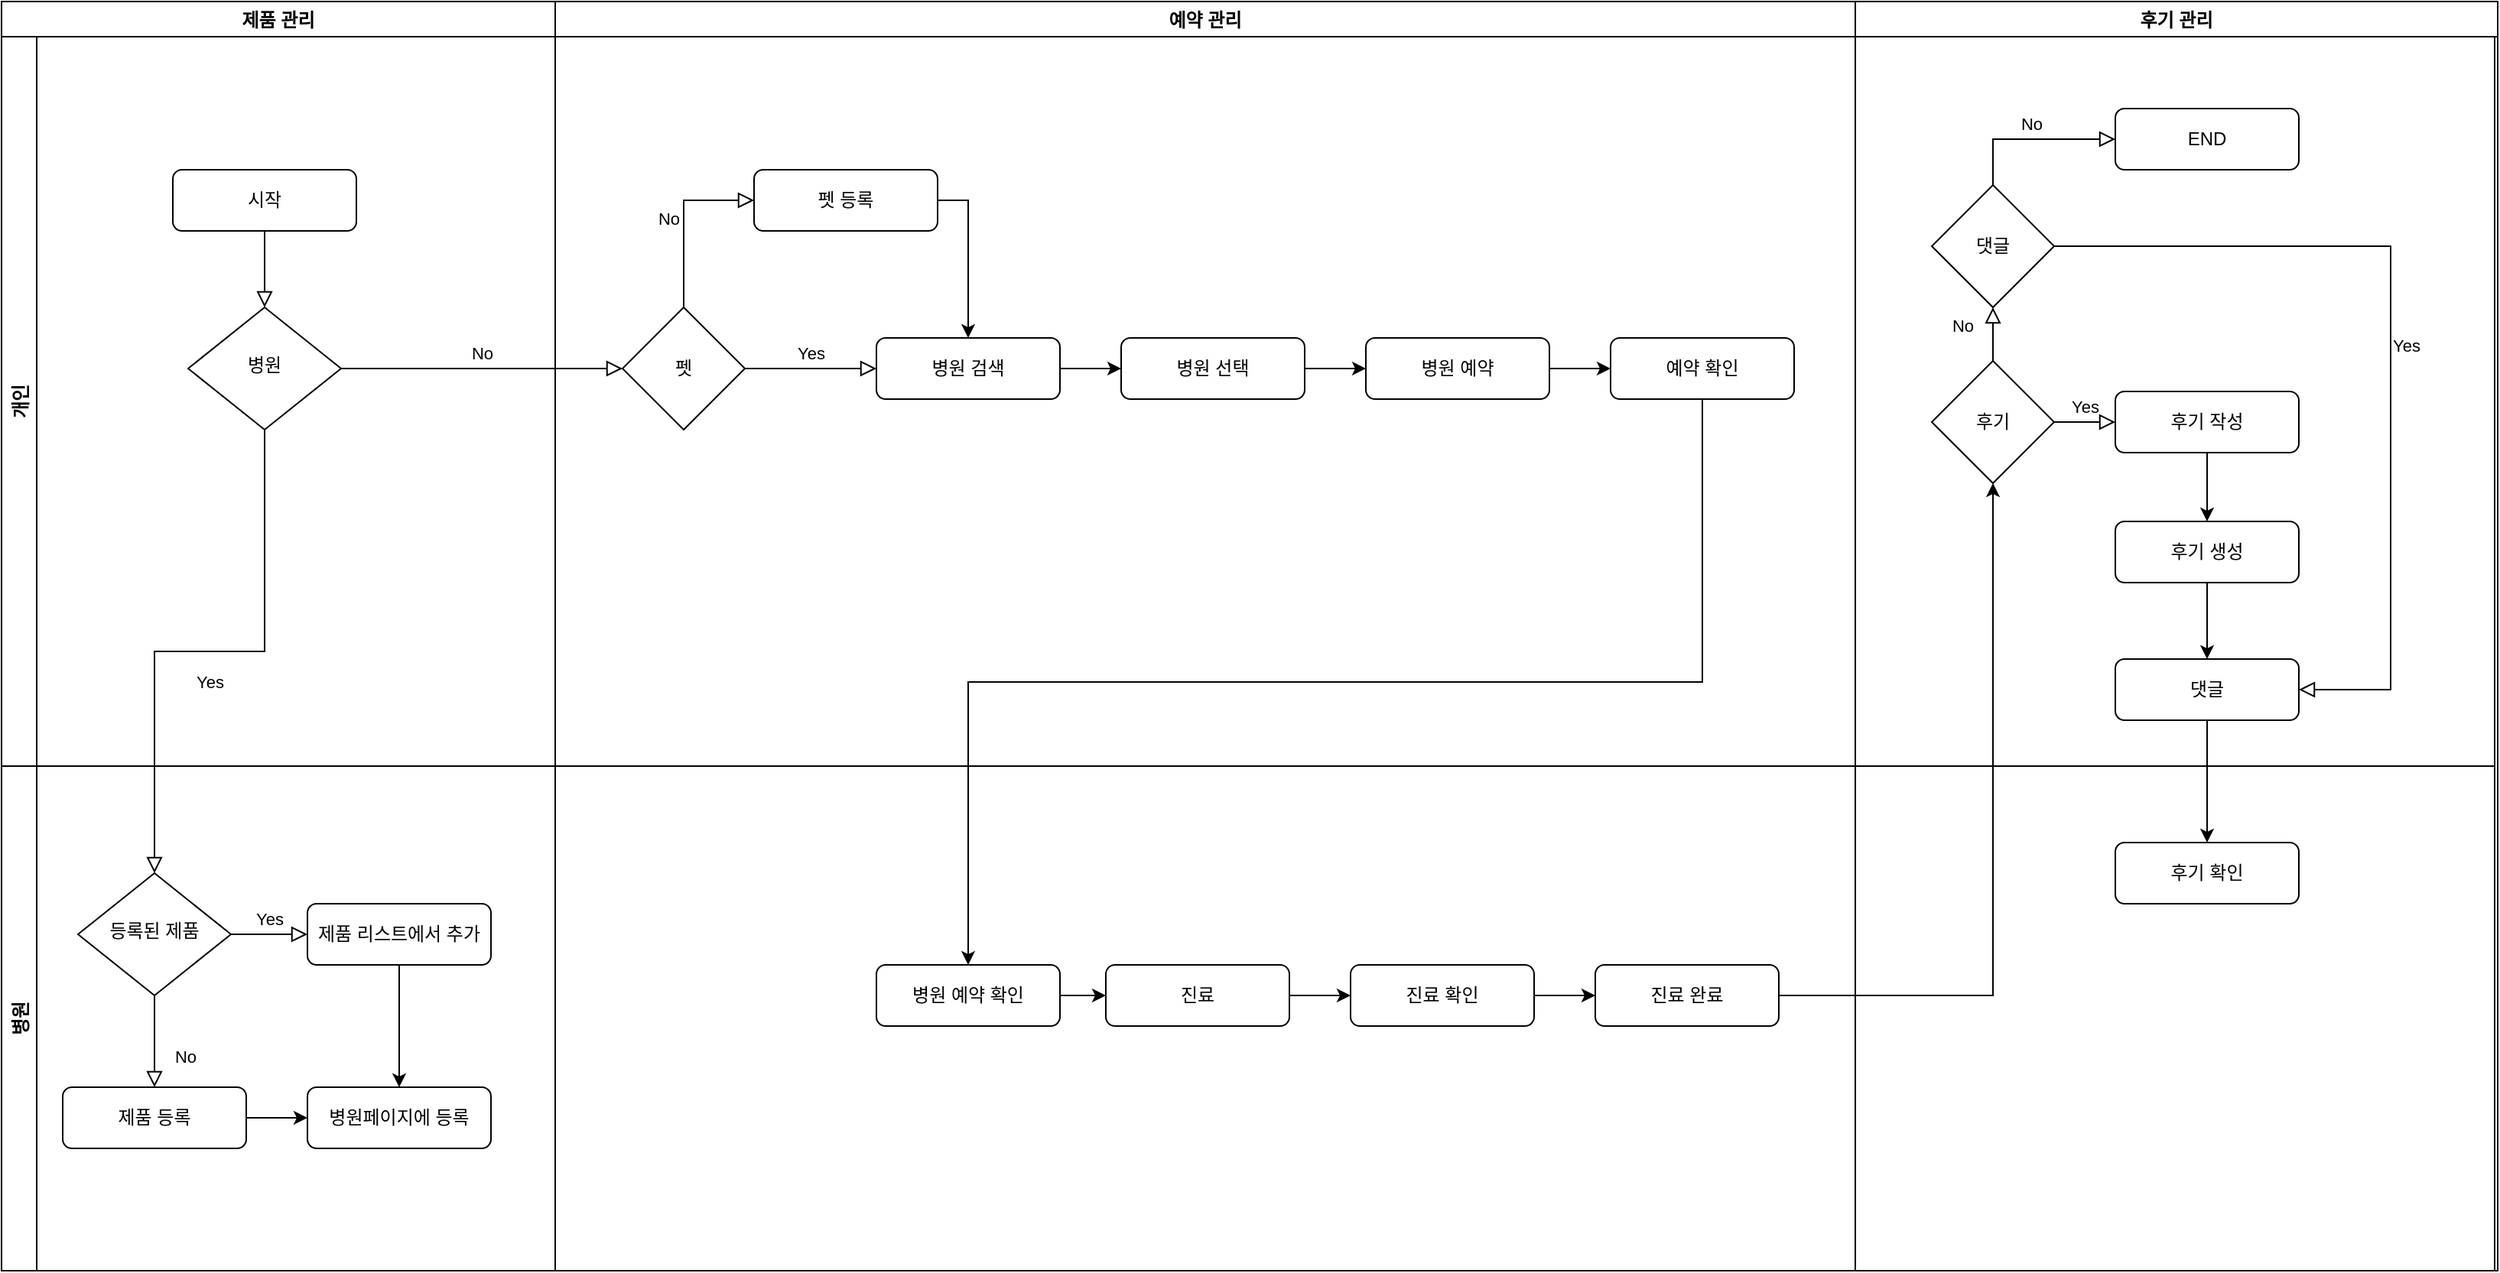 <mxfile version="14.9.5" type="device"><diagram id="C5RBs43oDa-KdzZeNtuy" name="Page-1"><mxGraphModel dx="1627" dy="978" grid="1" gridSize="10" guides="1" tooltips="1" connect="1" arrows="1" fold="1" page="1" pageScale="1" pageWidth="827" pageHeight="1169" math="0" shadow="0"><root><mxCell id="WIyWlLk6GJQsqaUBKTNV-0"/><mxCell id="WIyWlLk6GJQsqaUBKTNV-1" parent="WIyWlLk6GJQsqaUBKTNV-0"/><mxCell id="WIyWlLk6GJQsqaUBKTNV-5" value="No" style="edgeStyle=orthogonalEdgeStyle;rounded=0;html=1;jettySize=auto;orthogonalLoop=1;fontSize=11;endArrow=block;endFill=0;endSize=8;strokeWidth=1;shadow=0;labelBackgroundColor=none;entryX=0;entryY=0.5;entryDx=0;entryDy=0;" parent="WIyWlLk6GJQsqaUBKTNV-1" source="WIyWlLk6GJQsqaUBKTNV-6" target="nRvFqDRIKLt9GlR9kFrs-33" edge="1"><mxGeometry y="10" relative="1" as="geometry"><mxPoint as="offset"/></mxGeometry></mxCell><mxCell id="nRvFqDRIKLt9GlR9kFrs-33" value="펫" style="rhombus;whiteSpace=wrap;html=1;" vertex="1" parent="WIyWlLk6GJQsqaUBKTNV-1"><mxGeometry x="414" y="251" width="80" height="80" as="geometry"/></mxCell><mxCell id="nRvFqDRIKLt9GlR9kFrs-35" value="No" style="edgeStyle=orthogonalEdgeStyle;rounded=0;html=1;jettySize=auto;orthogonalLoop=1;fontSize=11;endArrow=block;endFill=0;endSize=8;strokeWidth=1;shadow=0;labelBackgroundColor=none;exitX=0.5;exitY=0;exitDx=0;exitDy=0;entryX=0;entryY=0.5;entryDx=0;entryDy=0;" edge="1" parent="WIyWlLk6GJQsqaUBKTNV-1" source="nRvFqDRIKLt9GlR9kFrs-33" target="nRvFqDRIKLt9GlR9kFrs-37"><mxGeometry y="10" relative="1" as="geometry"><mxPoint as="offset"/><mxPoint x="292" y="246" as="sourcePoint"/><mxPoint x="332" y="206" as="targetPoint"/></mxGeometry></mxCell><mxCell id="nRvFqDRIKLt9GlR9kFrs-38" style="edgeStyle=orthogonalEdgeStyle;rounded=0;orthogonalLoop=1;jettySize=auto;html=1;entryX=0.5;entryY=0;entryDx=0;entryDy=0;exitX=1;exitY=0.5;exitDx=0;exitDy=0;" edge="1" parent="WIyWlLk6GJQsqaUBKTNV-1" source="nRvFqDRIKLt9GlR9kFrs-37" target="WIyWlLk6GJQsqaUBKTNV-7"><mxGeometry relative="1" as="geometry"/></mxCell><mxCell id="nRvFqDRIKLt9GlR9kFrs-37" value="펫 등록" style="rounded=1;whiteSpace=wrap;html=1;fontSize=12;glass=0;strokeWidth=1;shadow=0;" vertex="1" parent="WIyWlLk6GJQsqaUBKTNV-1"><mxGeometry x="500" y="161" width="120" height="40" as="geometry"/></mxCell><mxCell id="nRvFqDRIKLt9GlR9kFrs-46" value="제품 관리" style="swimlane;" vertex="1" parent="WIyWlLk6GJQsqaUBKTNV-1"><mxGeometry x="8" y="51" width="362" height="830" as="geometry"/></mxCell><mxCell id="nRvFqDRIKLt9GlR9kFrs-51" value="병원" style="swimlane;horizontal=0;" vertex="1" parent="nRvFqDRIKLt9GlR9kFrs-46"><mxGeometry y="500" width="1630" height="330" as="geometry"/></mxCell><mxCell id="nRvFqDRIKLt9GlR9kFrs-12" value="진료" style="rounded=1;whiteSpace=wrap;html=1;fontSize=12;glass=0;strokeWidth=1;shadow=0;" vertex="1" parent="nRvFqDRIKLt9GlR9kFrs-51"><mxGeometry x="722" y="130" width="120" height="40" as="geometry"/></mxCell><mxCell id="nRvFqDRIKLt9GlR9kFrs-14" value="진료 확인" style="rounded=1;whiteSpace=wrap;html=1;fontSize=12;glass=0;strokeWidth=1;shadow=0;" vertex="1" parent="nRvFqDRIKLt9GlR9kFrs-51"><mxGeometry x="882" y="130" width="120" height="40" as="geometry"/></mxCell><mxCell id="nRvFqDRIKLt9GlR9kFrs-15" value="" style="edgeStyle=orthogonalEdgeStyle;rounded=0;orthogonalLoop=1;jettySize=auto;html=1;" edge="1" parent="nRvFqDRIKLt9GlR9kFrs-51" source="nRvFqDRIKLt9GlR9kFrs-12" target="nRvFqDRIKLt9GlR9kFrs-14"><mxGeometry relative="1" as="geometry"/></mxCell><mxCell id="nRvFqDRIKLt9GlR9kFrs-16" value="진료 완료" style="rounded=1;whiteSpace=wrap;html=1;fontSize=12;glass=0;strokeWidth=1;shadow=0;" vertex="1" parent="nRvFqDRIKLt9GlR9kFrs-51"><mxGeometry x="1042" y="130" width="120" height="40" as="geometry"/></mxCell><mxCell id="nRvFqDRIKLt9GlR9kFrs-17" value="" style="edgeStyle=orthogonalEdgeStyle;rounded=0;orthogonalLoop=1;jettySize=auto;html=1;" edge="1" parent="nRvFqDRIKLt9GlR9kFrs-51" source="nRvFqDRIKLt9GlR9kFrs-14" target="nRvFqDRIKLt9GlR9kFrs-16"><mxGeometry relative="1" as="geometry"/></mxCell><mxCell id="nRvFqDRIKLt9GlR9kFrs-55" value="병원 예약 확인" style="rounded=1;whiteSpace=wrap;html=1;fontSize=12;glass=0;strokeWidth=1;shadow=0;" vertex="1" parent="nRvFqDRIKLt9GlR9kFrs-51"><mxGeometry x="572" y="130" width="120" height="40" as="geometry"/></mxCell><mxCell id="nRvFqDRIKLt9GlR9kFrs-57" style="edgeStyle=orthogonalEdgeStyle;rounded=0;orthogonalLoop=1;jettySize=auto;html=1;entryX=0;entryY=0.5;entryDx=0;entryDy=0;" edge="1" parent="nRvFqDRIKLt9GlR9kFrs-51" source="nRvFqDRIKLt9GlR9kFrs-55" target="nRvFqDRIKLt9GlR9kFrs-12"><mxGeometry relative="1" as="geometry"/></mxCell><mxCell id="WIyWlLk6GJQsqaUBKTNV-10" value="등록된 제품" style="rhombus;whiteSpace=wrap;html=1;shadow=0;fontFamily=Helvetica;fontSize=12;align=center;strokeWidth=1;spacing=6;spacingTop=-4;" parent="nRvFqDRIKLt9GlR9kFrs-51" vertex="1"><mxGeometry x="50" y="70" width="100" height="80" as="geometry"/></mxCell><mxCell id="WIyWlLk6GJQsqaUBKTNV-11" value="제품 등록" style="rounded=1;whiteSpace=wrap;html=1;fontSize=12;glass=0;strokeWidth=1;shadow=0;" parent="nRvFqDRIKLt9GlR9kFrs-51" vertex="1"><mxGeometry x="40" y="210" width="120" height="40" as="geometry"/></mxCell><mxCell id="WIyWlLk6GJQsqaUBKTNV-8" value="No" style="rounded=0;html=1;jettySize=auto;orthogonalLoop=1;fontSize=11;endArrow=block;endFill=0;endSize=8;strokeWidth=1;shadow=0;labelBackgroundColor=none;edgeStyle=orthogonalEdgeStyle;" parent="nRvFqDRIKLt9GlR9kFrs-51" source="WIyWlLk6GJQsqaUBKTNV-10" target="WIyWlLk6GJQsqaUBKTNV-11" edge="1"><mxGeometry x="0.333" y="20" relative="1" as="geometry"><mxPoint as="offset"/></mxGeometry></mxCell><mxCell id="WIyWlLk6GJQsqaUBKTNV-12" value="제품 리스트에서 추가" style="rounded=1;whiteSpace=wrap;html=1;fontSize=12;glass=0;strokeWidth=1;shadow=0;" parent="nRvFqDRIKLt9GlR9kFrs-51" vertex="1"><mxGeometry x="200" y="90" width="120" height="40" as="geometry"/></mxCell><mxCell id="WIyWlLk6GJQsqaUBKTNV-9" value="Yes" style="edgeStyle=orthogonalEdgeStyle;rounded=0;html=1;jettySize=auto;orthogonalLoop=1;fontSize=11;endArrow=block;endFill=0;endSize=8;strokeWidth=1;shadow=0;labelBackgroundColor=none;" parent="nRvFqDRIKLt9GlR9kFrs-51" source="WIyWlLk6GJQsqaUBKTNV-10" target="WIyWlLk6GJQsqaUBKTNV-12" edge="1"><mxGeometry y="10" relative="1" as="geometry"><mxPoint as="offset"/></mxGeometry></mxCell><mxCell id="nRvFqDRIKLt9GlR9kFrs-2" value="병원페이지에 등록" style="rounded=1;whiteSpace=wrap;html=1;fontSize=12;glass=0;strokeWidth=1;shadow=0;" vertex="1" parent="nRvFqDRIKLt9GlR9kFrs-51"><mxGeometry x="200" y="210" width="120" height="40" as="geometry"/></mxCell><mxCell id="nRvFqDRIKLt9GlR9kFrs-3" value="" style="edgeStyle=orthogonalEdgeStyle;rounded=0;orthogonalLoop=1;jettySize=auto;html=1;" edge="1" parent="nRvFqDRIKLt9GlR9kFrs-51" source="WIyWlLk6GJQsqaUBKTNV-11" target="nRvFqDRIKLt9GlR9kFrs-2"><mxGeometry relative="1" as="geometry"/></mxCell><mxCell id="nRvFqDRIKLt9GlR9kFrs-4" style="edgeStyle=orthogonalEdgeStyle;rounded=0;orthogonalLoop=1;jettySize=auto;html=1;exitX=0.5;exitY=1;exitDx=0;exitDy=0;entryX=0.5;entryY=0;entryDx=0;entryDy=0;" edge="1" parent="nRvFqDRIKLt9GlR9kFrs-51" source="WIyWlLk6GJQsqaUBKTNV-12" target="nRvFqDRIKLt9GlR9kFrs-2"><mxGeometry relative="1" as="geometry"><mxPoint x="260" y="200" as="targetPoint"/><Array as="points"/></mxGeometry></mxCell><mxCell id="nRvFqDRIKLt9GlR9kFrs-50" value="개인" style="swimlane;horizontal=0;" vertex="1" parent="nRvFqDRIKLt9GlR9kFrs-46"><mxGeometry y="23" width="1630" height="477" as="geometry"/></mxCell><mxCell id="nRvFqDRIKLt9GlR9kFrs-6" value="병원 선택" style="rounded=1;whiteSpace=wrap;html=1;fontSize=12;glass=0;strokeWidth=1;shadow=0;" vertex="1" parent="nRvFqDRIKLt9GlR9kFrs-50"><mxGeometry x="732" y="197" width="120" height="40" as="geometry"/></mxCell><mxCell id="nRvFqDRIKLt9GlR9kFrs-8" value="병원 예약" style="rounded=1;whiteSpace=wrap;html=1;fontSize=12;glass=0;strokeWidth=1;shadow=0;" vertex="1" parent="nRvFqDRIKLt9GlR9kFrs-50"><mxGeometry x="892" y="197" width="120" height="40" as="geometry"/></mxCell><mxCell id="nRvFqDRIKLt9GlR9kFrs-9" value="" style="edgeStyle=orthogonalEdgeStyle;rounded=0;orthogonalLoop=1;jettySize=auto;html=1;" edge="1" parent="nRvFqDRIKLt9GlR9kFrs-50" source="nRvFqDRIKLt9GlR9kFrs-6" target="nRvFqDRIKLt9GlR9kFrs-8"><mxGeometry relative="1" as="geometry"/></mxCell><mxCell id="nRvFqDRIKLt9GlR9kFrs-10" value="예약 확인" style="rounded=1;whiteSpace=wrap;html=1;fontSize=12;glass=0;strokeWidth=1;shadow=0;" vertex="1" parent="nRvFqDRIKLt9GlR9kFrs-50"><mxGeometry x="1052" y="197" width="120" height="40" as="geometry"/></mxCell><mxCell id="nRvFqDRIKLt9GlR9kFrs-11" value="" style="edgeStyle=orthogonalEdgeStyle;rounded=0;orthogonalLoop=1;jettySize=auto;html=1;" edge="1" parent="nRvFqDRIKLt9GlR9kFrs-50" source="nRvFqDRIKLt9GlR9kFrs-8" target="nRvFqDRIKLt9GlR9kFrs-10"><mxGeometry relative="1" as="geometry"/></mxCell><mxCell id="nRvFqDRIKLt9GlR9kFrs-20" value="후기" style="rhombus;whiteSpace=wrap;html=1;" vertex="1" parent="nRvFqDRIKLt9GlR9kFrs-50"><mxGeometry x="1262" y="212" width="80" height="80" as="geometry"/></mxCell><mxCell id="nRvFqDRIKLt9GlR9kFrs-30" value="END" style="rounded=1;whiteSpace=wrap;html=1;fontSize=12;glass=0;strokeWidth=1;shadow=0;" vertex="1" parent="nRvFqDRIKLt9GlR9kFrs-50"><mxGeometry x="1382" y="47" width="120" height="40" as="geometry"/></mxCell><mxCell id="nRvFqDRIKLt9GlR9kFrs-25" value="No" style="rounded=0;html=1;jettySize=auto;orthogonalLoop=1;fontSize=11;endArrow=block;endFill=0;endSize=8;strokeWidth=1;shadow=0;labelBackgroundColor=none;edgeStyle=orthogonalEdgeStyle;exitX=0.5;exitY=0;exitDx=0;exitDy=0;entryX=0.5;entryY=1;entryDx=0;entryDy=0;" edge="1" parent="nRvFqDRIKLt9GlR9kFrs-50" source="nRvFqDRIKLt9GlR9kFrs-20" target="nRvFqDRIKLt9GlR9kFrs-62"><mxGeometry x="0.333" y="20" relative="1" as="geometry"><mxPoint as="offset"/><mxPoint x="522" y="515" as="sourcePoint"/><mxPoint x="1052" y="702" as="targetPoint"/></mxGeometry></mxCell><mxCell id="nRvFqDRIKLt9GlR9kFrs-31" value="후기 작성" style="rounded=1;whiteSpace=wrap;html=1;fontSize=12;glass=0;strokeWidth=1;shadow=0;" vertex="1" parent="nRvFqDRIKLt9GlR9kFrs-50"><mxGeometry x="1382" y="232" width="120" height="40" as="geometry"/></mxCell><mxCell id="nRvFqDRIKLt9GlR9kFrs-58" value="Yes" style="edgeStyle=orthogonalEdgeStyle;rounded=0;html=1;jettySize=auto;orthogonalLoop=1;fontSize=11;endArrow=block;endFill=0;endSize=8;strokeWidth=1;shadow=0;labelBackgroundColor=none;exitX=1;exitY=0.5;exitDx=0;exitDy=0;entryX=0;entryY=0.5;entryDx=0;entryDy=0;" edge="1" parent="nRvFqDRIKLt9GlR9kFrs-50" source="nRvFqDRIKLt9GlR9kFrs-20" target="nRvFqDRIKLt9GlR9kFrs-31"><mxGeometry y="10" relative="1" as="geometry"><mxPoint as="offset"/><mxPoint x="1372" y="212" as="sourcePoint"/><mxPoint x="1522" y="247" as="targetPoint"/></mxGeometry></mxCell><mxCell id="nRvFqDRIKLt9GlR9kFrs-61" value="" style="edgeStyle=orthogonalEdgeStyle;rounded=0;orthogonalLoop=1;jettySize=auto;html=1;" edge="1" parent="nRvFqDRIKLt9GlR9kFrs-50" source="nRvFqDRIKLt9GlR9kFrs-53" target="nRvFqDRIKLt9GlR9kFrs-60"><mxGeometry relative="1" as="geometry"/></mxCell><mxCell id="nRvFqDRIKLt9GlR9kFrs-53" value="후기 생성" style="rounded=1;whiteSpace=wrap;html=1;fontSize=12;glass=0;strokeWidth=1;shadow=0;" vertex="1" parent="nRvFqDRIKLt9GlR9kFrs-50"><mxGeometry x="1382" y="317" width="120" height="40" as="geometry"/></mxCell><mxCell id="nRvFqDRIKLt9GlR9kFrs-54" value="" style="edgeStyle=orthogonalEdgeStyle;rounded=0;orthogonalLoop=1;jettySize=auto;html=1;" edge="1" parent="nRvFqDRIKLt9GlR9kFrs-50" source="nRvFqDRIKLt9GlR9kFrs-31" target="nRvFqDRIKLt9GlR9kFrs-53"><mxGeometry relative="1" as="geometry"/></mxCell><mxCell id="nRvFqDRIKLt9GlR9kFrs-60" value="댓글" style="rounded=1;whiteSpace=wrap;html=1;fontSize=12;glass=0;strokeWidth=1;shadow=0;" vertex="1" parent="nRvFqDRIKLt9GlR9kFrs-50"><mxGeometry x="1382" y="407" width="120" height="40" as="geometry"/></mxCell><mxCell id="nRvFqDRIKLt9GlR9kFrs-62" value="댓글" style="rhombus;whiteSpace=wrap;html=1;" vertex="1" parent="nRvFqDRIKLt9GlR9kFrs-50"><mxGeometry x="1262" y="97" width="80" height="80" as="geometry"/></mxCell><mxCell id="WIyWlLk6GJQsqaUBKTNV-7" value="병원 검색" style="rounded=1;whiteSpace=wrap;html=1;fontSize=12;glass=0;strokeWidth=1;shadow=0;" parent="nRvFqDRIKLt9GlR9kFrs-50" vertex="1"><mxGeometry x="572" y="197" width="120" height="40" as="geometry"/></mxCell><mxCell id="nRvFqDRIKLt9GlR9kFrs-7" value="" style="edgeStyle=orthogonalEdgeStyle;rounded=0;orthogonalLoop=1;jettySize=auto;html=1;" edge="1" parent="nRvFqDRIKLt9GlR9kFrs-50" source="WIyWlLk6GJQsqaUBKTNV-7" target="nRvFqDRIKLt9GlR9kFrs-6"><mxGeometry relative="1" as="geometry"><mxPoint x="662" y="217" as="sourcePoint"/></mxGeometry></mxCell><mxCell id="WIyWlLk6GJQsqaUBKTNV-3" value="시작" style="rounded=1;whiteSpace=wrap;html=1;fontSize=12;glass=0;strokeWidth=1;shadow=0;" parent="nRvFqDRIKLt9GlR9kFrs-50" vertex="1"><mxGeometry x="112" y="87" width="120" height="40" as="geometry"/></mxCell><mxCell id="WIyWlLk6GJQsqaUBKTNV-6" value="병원" style="rhombus;whiteSpace=wrap;html=1;shadow=0;fontFamily=Helvetica;fontSize=12;align=center;strokeWidth=1;spacing=6;spacingTop=-4;" parent="nRvFqDRIKLt9GlR9kFrs-50" vertex="1"><mxGeometry x="122" y="177" width="100" height="80" as="geometry"/></mxCell><mxCell id="WIyWlLk6GJQsqaUBKTNV-2" value="" style="rounded=0;html=1;jettySize=auto;orthogonalLoop=1;fontSize=11;endArrow=block;endFill=0;endSize=8;strokeWidth=1;shadow=0;labelBackgroundColor=none;edgeStyle=orthogonalEdgeStyle;" parent="nRvFqDRIKLt9GlR9kFrs-50" source="WIyWlLk6GJQsqaUBKTNV-3" target="WIyWlLk6GJQsqaUBKTNV-6" edge="1"><mxGeometry relative="1" as="geometry"/></mxCell><mxCell id="nRvFqDRIKLt9GlR9kFrs-63" value="Yes" style="edgeStyle=orthogonalEdgeStyle;rounded=0;html=1;jettySize=auto;orthogonalLoop=1;fontSize=11;endArrow=block;endFill=0;endSize=8;strokeWidth=1;shadow=0;labelBackgroundColor=none;exitX=1;exitY=0.5;exitDx=0;exitDy=0;" edge="1" parent="nRvFqDRIKLt9GlR9kFrs-50" source="nRvFqDRIKLt9GlR9kFrs-62" target="nRvFqDRIKLt9GlR9kFrs-60"><mxGeometry y="10" relative="1" as="geometry"><mxPoint as="offset"/><mxPoint x="506" y="324" as="sourcePoint"/><mxPoint x="1452" y="147" as="targetPoint"/><Array as="points"><mxPoint x="1562" y="137"/><mxPoint x="1562" y="427"/></Array></mxGeometry></mxCell><mxCell id="nRvFqDRIKLt9GlR9kFrs-65" value="No" style="edgeStyle=orthogonalEdgeStyle;rounded=0;html=1;jettySize=auto;orthogonalLoop=1;fontSize=11;endArrow=block;endFill=0;endSize=8;strokeWidth=1;shadow=0;labelBackgroundColor=none;exitX=0.5;exitY=0;exitDx=0;exitDy=0;entryX=0;entryY=0.5;entryDx=0;entryDy=0;" edge="1" parent="nRvFqDRIKLt9GlR9kFrs-50" source="nRvFqDRIKLt9GlR9kFrs-62" target="nRvFqDRIKLt9GlR9kFrs-30"><mxGeometry y="10" relative="1" as="geometry"><mxPoint as="offset"/><mxPoint x="456" y="187" as="sourcePoint"/><mxPoint x="502" y="117" as="targetPoint"/></mxGeometry></mxCell><mxCell id="nRvFqDRIKLt9GlR9kFrs-21" value="" style="edgeStyle=orthogonalEdgeStyle;rounded=0;orthogonalLoop=1;jettySize=auto;html=1;" edge="1" parent="nRvFqDRIKLt9GlR9kFrs-46" source="nRvFqDRIKLt9GlR9kFrs-16" target="nRvFqDRIKLt9GlR9kFrs-20"><mxGeometry relative="1" as="geometry"/></mxCell><mxCell id="nRvFqDRIKLt9GlR9kFrs-56" value="" style="edgeStyle=orthogonalEdgeStyle;rounded=0;orthogonalLoop=1;jettySize=auto;html=1;entryX=0.5;entryY=0;entryDx=0;entryDy=0;exitX=0.5;exitY=1;exitDx=0;exitDy=0;" edge="1" parent="nRvFqDRIKLt9GlR9kFrs-46" source="nRvFqDRIKLt9GlR9kFrs-10" target="nRvFqDRIKLt9GlR9kFrs-55"><mxGeometry relative="1" as="geometry"/></mxCell><mxCell id="nRvFqDRIKLt9GlR9kFrs-59" value="" style="swimlane;startSize=0;" vertex="1" parent="nRvFqDRIKLt9GlR9kFrs-46"><mxGeometry width="1630" height="830" as="geometry"/></mxCell><mxCell id="WIyWlLk6GJQsqaUBKTNV-4" value="Yes" style="rounded=0;html=1;jettySize=auto;orthogonalLoop=1;fontSize=11;endArrow=block;endFill=0;endSize=8;strokeWidth=1;shadow=0;labelBackgroundColor=none;edgeStyle=orthogonalEdgeStyle;" parent="nRvFqDRIKLt9GlR9kFrs-46" source="WIyWlLk6GJQsqaUBKTNV-6" target="WIyWlLk6GJQsqaUBKTNV-10" edge="1"><mxGeometry y="20" relative="1" as="geometry"><mxPoint as="offset"/></mxGeometry></mxCell><mxCell id="nRvFqDRIKLt9GlR9kFrs-47" value="예약 관리" style="swimlane;" vertex="1" parent="WIyWlLk6GJQsqaUBKTNV-1"><mxGeometry x="370" y="51" width="850" height="830" as="geometry"/></mxCell><mxCell id="nRvFqDRIKLt9GlR9kFrs-48" value="후기 관리" style="swimlane;" vertex="1" parent="WIyWlLk6GJQsqaUBKTNV-1"><mxGeometry x="1220" y="51" width="420" height="830" as="geometry"/></mxCell><mxCell id="nRvFqDRIKLt9GlR9kFrs-66" value="후기 확인" style="rounded=1;whiteSpace=wrap;html=1;fontSize=12;glass=0;strokeWidth=1;shadow=0;" vertex="1" parent="nRvFqDRIKLt9GlR9kFrs-48"><mxGeometry x="170" y="550" width="120" height="40" as="geometry"/></mxCell><mxCell id="nRvFqDRIKLt9GlR9kFrs-39" value="Yes" style="edgeStyle=orthogonalEdgeStyle;rounded=0;html=1;jettySize=auto;orthogonalLoop=1;fontSize=11;endArrow=block;endFill=0;endSize=8;strokeWidth=1;shadow=0;labelBackgroundColor=none;exitX=1;exitY=0.5;exitDx=0;exitDy=0;entryX=0;entryY=0.5;entryDx=0;entryDy=0;" edge="1" parent="WIyWlLk6GJQsqaUBKTNV-1" source="nRvFqDRIKLt9GlR9kFrs-33" target="WIyWlLk6GJQsqaUBKTNV-7"><mxGeometry y="10" relative="1" as="geometry"><mxPoint as="offset"/><mxPoint x="168" y="421" as="sourcePoint"/><mxPoint x="218" y="421" as="targetPoint"/></mxGeometry></mxCell><mxCell id="nRvFqDRIKLt9GlR9kFrs-67" value="" style="edgeStyle=orthogonalEdgeStyle;rounded=0;orthogonalLoop=1;jettySize=auto;html=1;" edge="1" parent="WIyWlLk6GJQsqaUBKTNV-1" source="nRvFqDRIKLt9GlR9kFrs-60" target="nRvFqDRIKLt9GlR9kFrs-66"><mxGeometry relative="1" as="geometry"/></mxCell></root></mxGraphModel></diagram></mxfile>